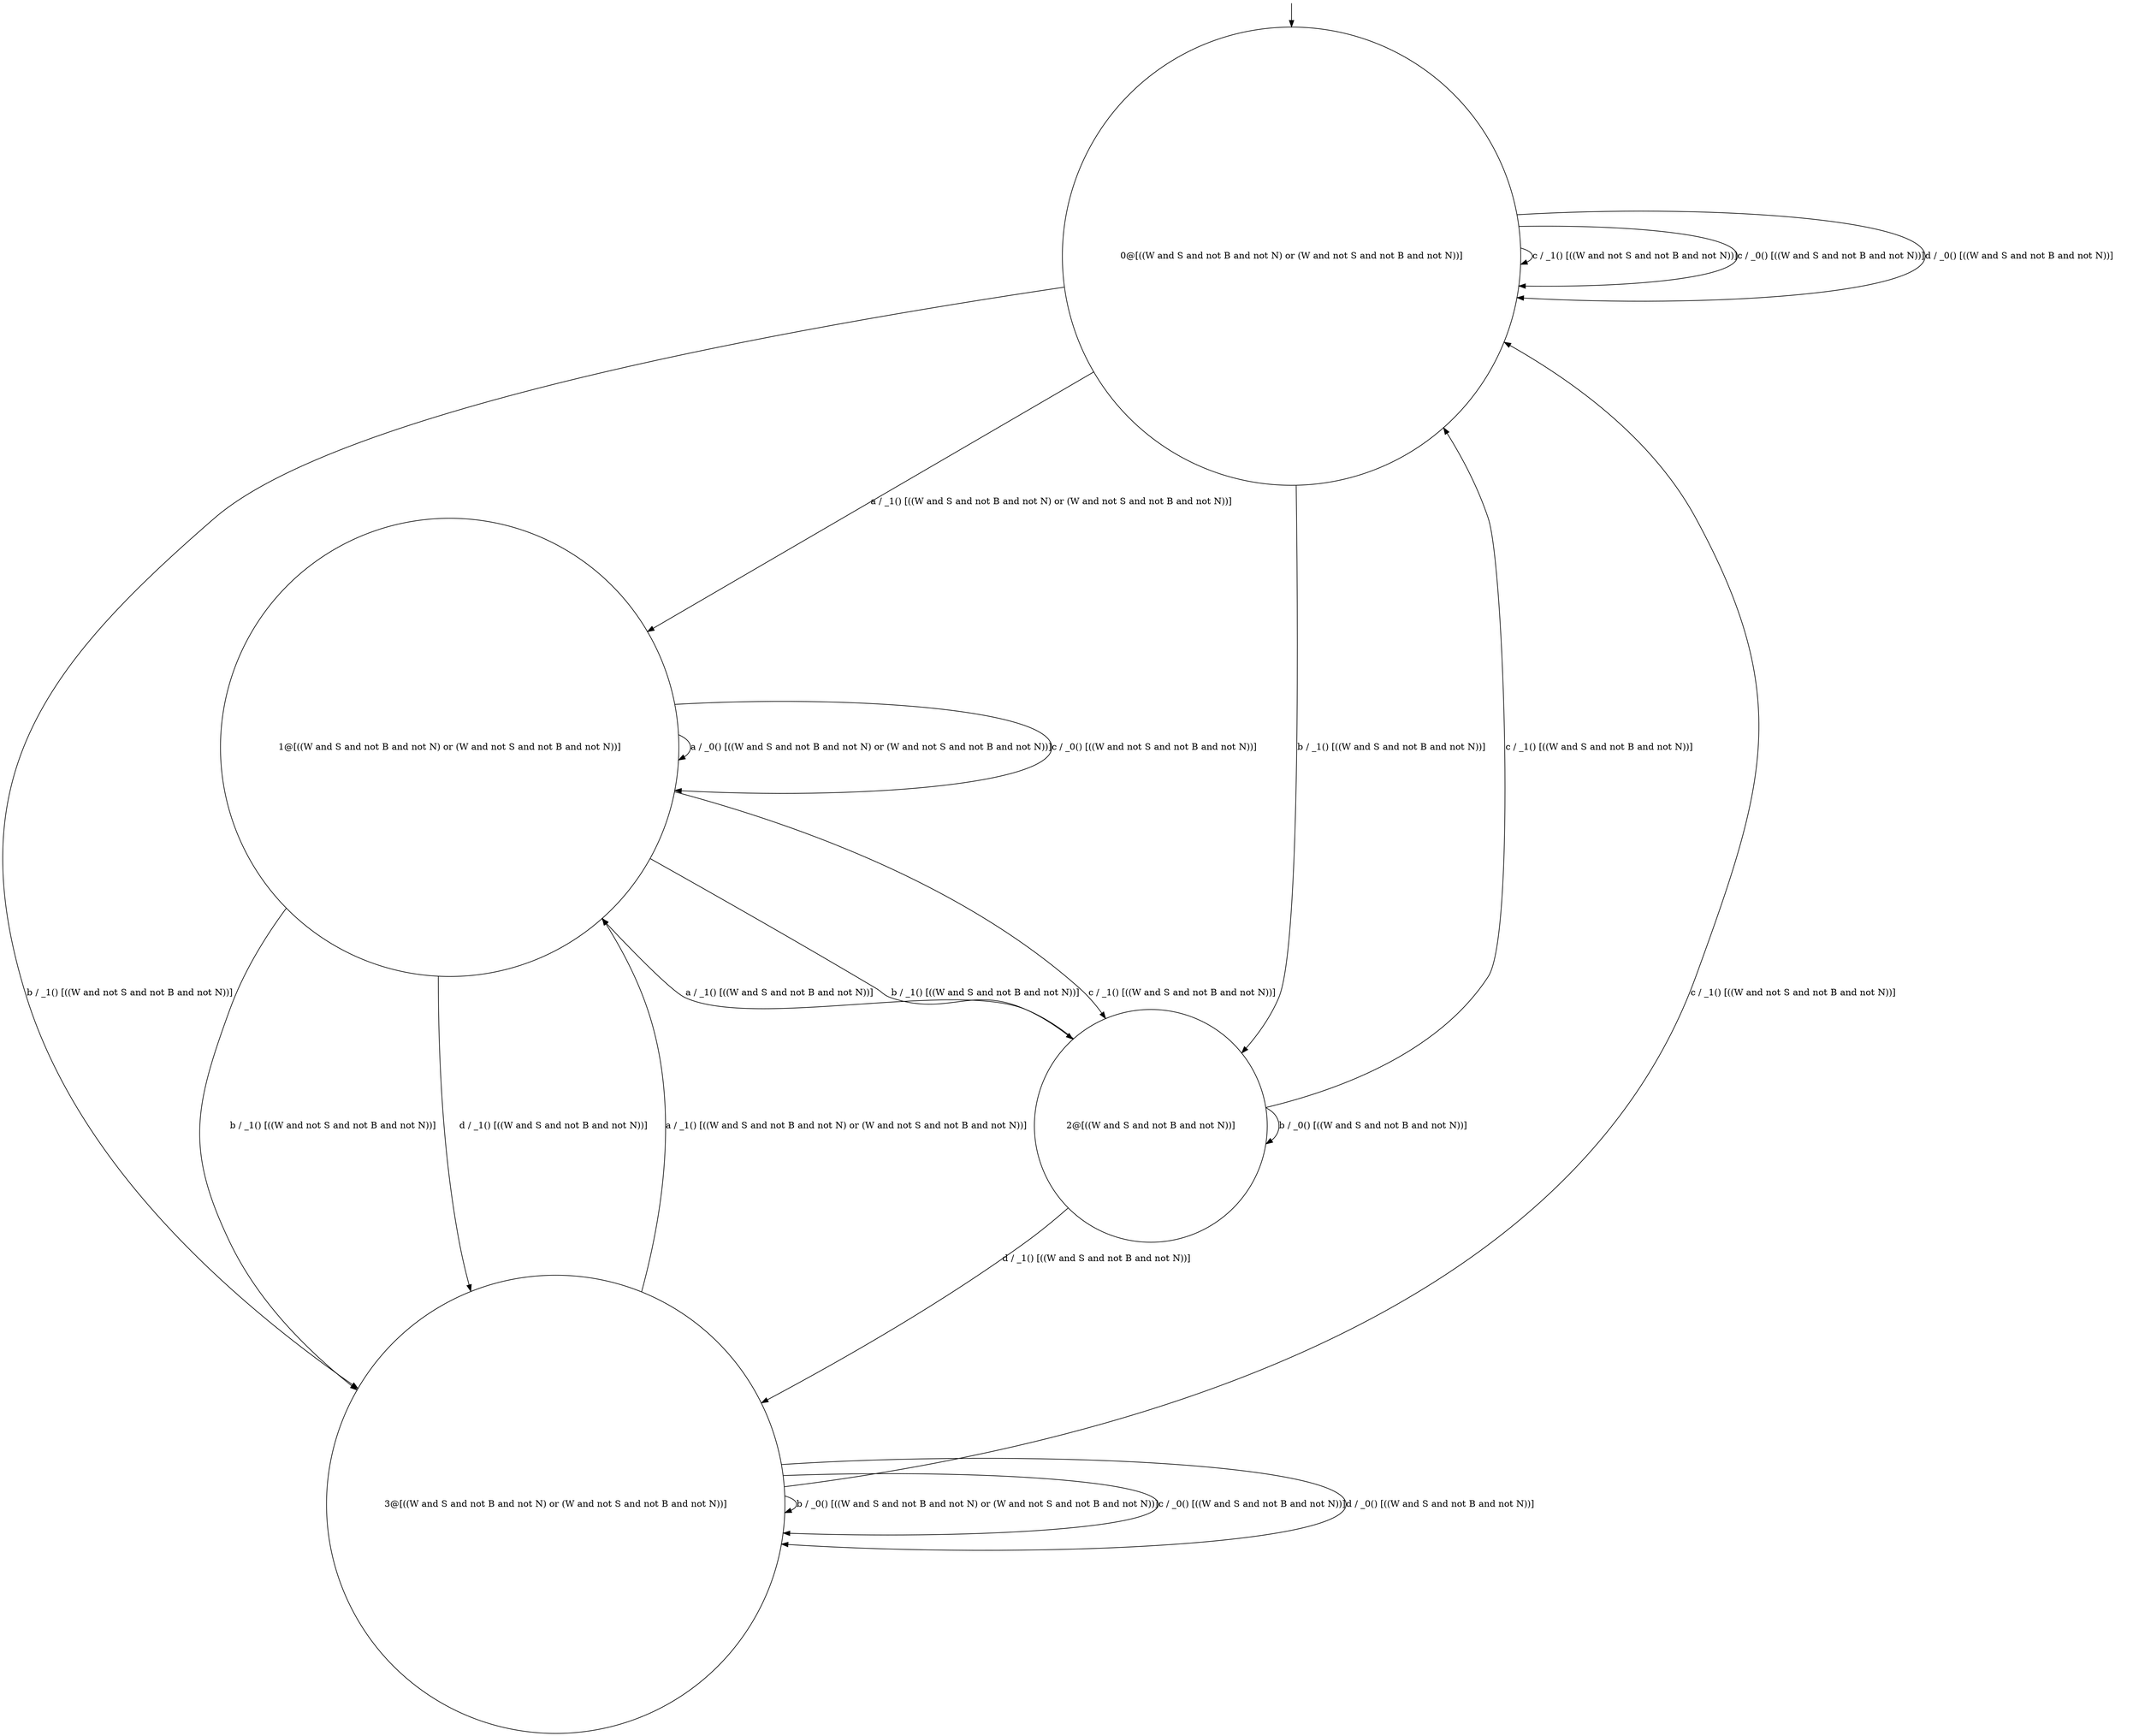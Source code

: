 digraph g {
	edge [lblstyle="above, sloped"];
	s0 [shape="circle" label="0@[((W and S and not B and not N) or (W and not S and not B and not N))]"];
	s1 [shape="circle" label="1@[((W and S and not B and not N) or (W and not S and not B and not N))]"];
	s2 [shape="circle" label="2@[((W and S and not B and not N))]"];
	s3 [shape="circle" label="3@[((W and S and not B and not N) or (W and not S and not B and not N))]"];
	s0 -> s1 [label="a / _1() [((W and S and not B and not N) or (W and not S and not B and not N))]"];
	s0 -> s2 [label="b / _1() [((W and S and not B and not N))]"];
	s0 -> s3 [label="b / _1() [((W and not S and not B and not N))]"];
	s0 -> s0 [label="c / _1() [((W and not S and not B and not N))]"];
	s0 -> s0 [label="c / _0() [((W and S and not B and not N))]"];
	s0 -> s0 [label="d / _0() [((W and S and not B and not N))]"];
	s1 -> s1 [label="a / _0() [((W and S and not B and not N) or (W and not S and not B and not N))]"];
	s1 -> s2 [label="b / _1() [((W and S and not B and not N))]"];
	s1 -> s3 [label="b / _1() [((W and not S and not B and not N))]"];
	s1 -> s2 [label="c / _1() [((W and S and not B and not N))]"];
	s1 -> s1 [label="c / _0() [((W and not S and not B and not N))]"];
	s1 -> s3 [label="d / _1() [((W and S and not B and not N))]"];
	s2 -> s1 [label="a / _1() [((W and S and not B and not N))]"];
	s2 -> s2 [label="b / _0() [((W and S and not B and not N))]"];
	s2 -> s0 [label="c / _1() [((W and S and not B and not N))]"];
	s2 -> s3 [label="d / _1() [((W and S and not B and not N))]"];
	s3 -> s1 [label="a / _1() [((W and S and not B and not N) or (W and not S and not B and not N))]"];
	s3 -> s3 [label="b / _0() [((W and S and not B and not N) or (W and not S and not B and not N))]"];
	s3 -> s0 [label="c / _1() [((W and not S and not B and not N))]"];
	s3 -> s3 [label="c / _0() [((W and S and not B and not N))]"];
	s3 -> s3 [label="d / _0() [((W and S and not B and not N))]"];
	__start0 [label="" shape="none" width="0" height="0"];
	__start0 -> s0;
}